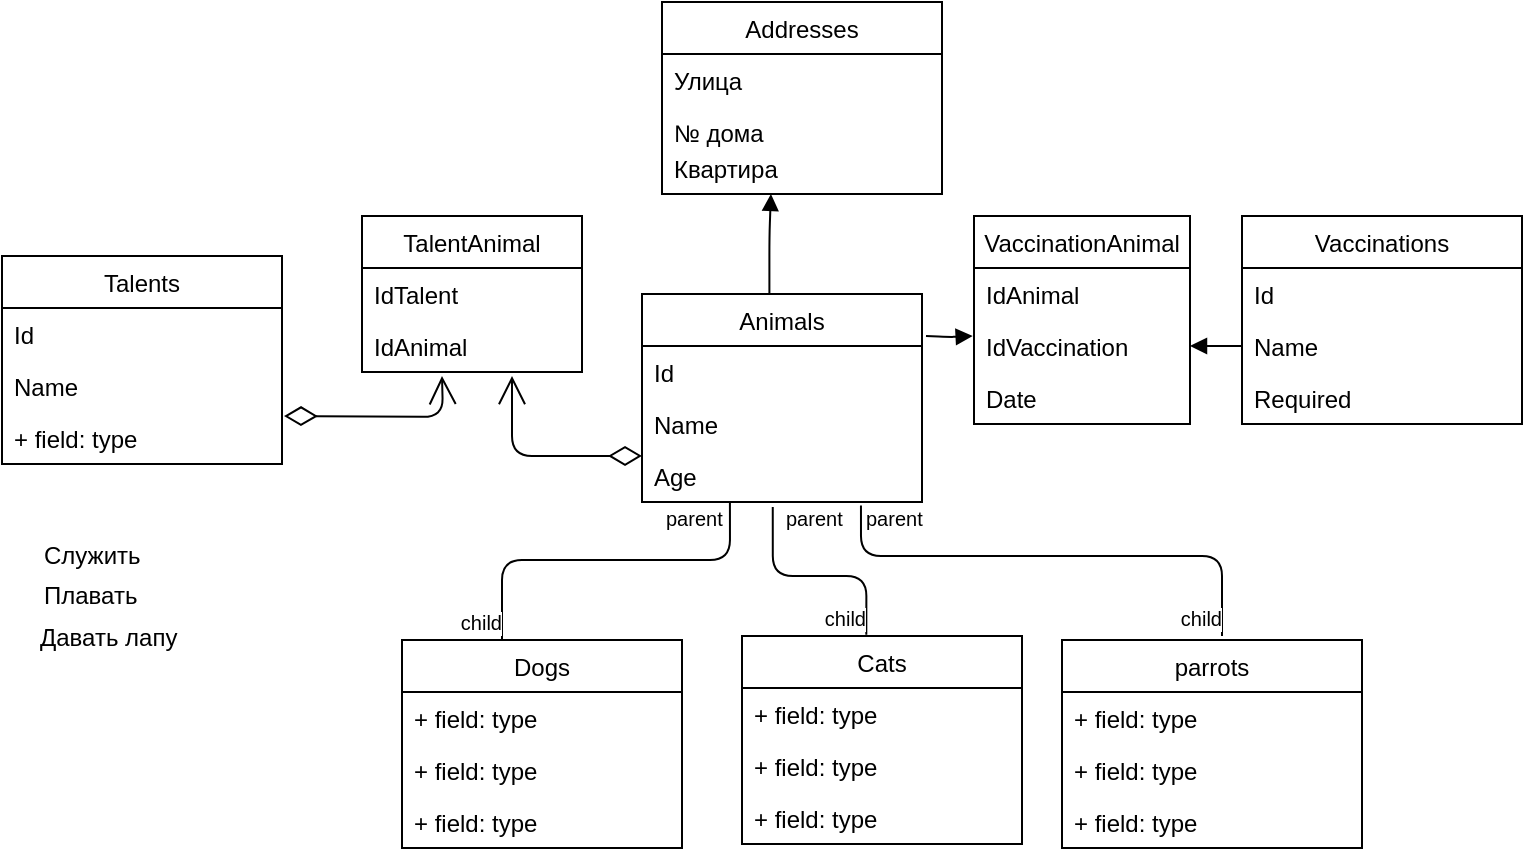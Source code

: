 <mxfile version="12.1.3" pages="1"><diagram id="3Goa8202oxVPjPTpryHJ" name="Page-1"><mxGraphModel dx="1283" dy="409" grid="1" gridSize="10" guides="1" tooltips="1" connect="1" arrows="1" fold="1" page="1" pageScale="1" pageWidth="827" pageHeight="1169" math="0" shadow="0"><root><mxCell id="0"/><mxCell id="1" parent="0"/><mxCell id="BOX88C8g9hSN8i8dr5-4-1" value="Animals" style="swimlane;fontStyle=0;childLayout=stackLayout;horizontal=1;startSize=26;fillColor=none;horizontalStack=0;resizeParent=1;resizeParentMax=0;resizeLast=0;collapsible=1;marginBottom=0;" vertex="1" parent="1"><mxGeometry x="360" y="189" width="140" height="104" as="geometry"/></mxCell><mxCell id="BOX88C8g9hSN8i8dr5-4-2" value="Id" style="text;strokeColor=none;fillColor=none;align=left;verticalAlign=top;spacingLeft=4;spacingRight=4;overflow=hidden;rotatable=0;points=[[0,0.5],[1,0.5]];portConstraint=eastwest;" vertex="1" parent="BOX88C8g9hSN8i8dr5-4-1"><mxGeometry y="26" width="140" height="26" as="geometry"/></mxCell><mxCell id="BOX88C8g9hSN8i8dr5-4-3" value="Name" style="text;strokeColor=none;fillColor=none;align=left;verticalAlign=top;spacingLeft=4;spacingRight=4;overflow=hidden;rotatable=0;points=[[0,0.5],[1,0.5]];portConstraint=eastwest;" vertex="1" parent="BOX88C8g9hSN8i8dr5-4-1"><mxGeometry y="52" width="140" height="26" as="geometry"/></mxCell><mxCell id="BOX88C8g9hSN8i8dr5-4-4" value="Age" style="text;strokeColor=none;fillColor=none;align=left;verticalAlign=top;spacingLeft=4;spacingRight=4;overflow=hidden;rotatable=0;points=[[0,0.5],[1,0.5]];portConstraint=eastwest;" vertex="1" parent="BOX88C8g9hSN8i8dr5-4-1"><mxGeometry y="78" width="140" height="26" as="geometry"/></mxCell><mxCell id="BOX88C8g9hSN8i8dr5-4-5" value="Talents" style="swimlane;fontStyle=0;childLayout=stackLayout;horizontal=1;startSize=26;fillColor=none;horizontalStack=0;resizeParent=1;resizeParentMax=0;resizeLast=0;collapsible=1;marginBottom=0;" vertex="1" parent="1"><mxGeometry x="40" y="170" width="140" height="104" as="geometry"/></mxCell><mxCell id="BOX88C8g9hSN8i8dr5-4-6" value="Id" style="text;strokeColor=none;fillColor=none;align=left;verticalAlign=top;spacingLeft=4;spacingRight=4;overflow=hidden;rotatable=0;points=[[0,0.5],[1,0.5]];portConstraint=eastwest;" vertex="1" parent="BOX88C8g9hSN8i8dr5-4-5"><mxGeometry y="26" width="140" height="26" as="geometry"/></mxCell><mxCell id="BOX88C8g9hSN8i8dr5-4-7" value="Name" style="text;strokeColor=none;fillColor=none;align=left;verticalAlign=top;spacingLeft=4;spacingRight=4;overflow=hidden;rotatable=0;points=[[0,0.5],[1,0.5]];portConstraint=eastwest;" vertex="1" parent="BOX88C8g9hSN8i8dr5-4-5"><mxGeometry y="52" width="140" height="26" as="geometry"/></mxCell><mxCell id="BOX88C8g9hSN8i8dr5-4-8" value="+ field: type" style="text;strokeColor=none;fillColor=none;align=left;verticalAlign=top;spacingLeft=4;spacingRight=4;overflow=hidden;rotatable=0;points=[[0,0.5],[1,0.5]];portConstraint=eastwest;" vertex="1" parent="BOX88C8g9hSN8i8dr5-4-5"><mxGeometry y="78" width="140" height="26" as="geometry"/></mxCell><mxCell id="BOX88C8g9hSN8i8dr5-4-9" value="Dogs" style="swimlane;fontStyle=0;childLayout=stackLayout;horizontal=1;startSize=26;fillColor=none;horizontalStack=0;resizeParent=1;resizeParentMax=0;resizeLast=0;collapsible=1;marginBottom=0;" vertex="1" parent="1"><mxGeometry x="240" y="362" width="140" height="104" as="geometry"/></mxCell><mxCell id="BOX88C8g9hSN8i8dr5-4-10" value="+ field: type" style="text;strokeColor=none;fillColor=none;align=left;verticalAlign=top;spacingLeft=4;spacingRight=4;overflow=hidden;rotatable=0;points=[[0,0.5],[1,0.5]];portConstraint=eastwest;" vertex="1" parent="BOX88C8g9hSN8i8dr5-4-9"><mxGeometry y="26" width="140" height="26" as="geometry"/></mxCell><mxCell id="BOX88C8g9hSN8i8dr5-4-11" value="+ field: type" style="text;strokeColor=none;fillColor=none;align=left;verticalAlign=top;spacingLeft=4;spacingRight=4;overflow=hidden;rotatable=0;points=[[0,0.5],[1,0.5]];portConstraint=eastwest;" vertex="1" parent="BOX88C8g9hSN8i8dr5-4-9"><mxGeometry y="52" width="140" height="26" as="geometry"/></mxCell><mxCell id="BOX88C8g9hSN8i8dr5-4-12" value="+ field: type" style="text;strokeColor=none;fillColor=none;align=left;verticalAlign=top;spacingLeft=4;spacingRight=4;overflow=hidden;rotatable=0;points=[[0,0.5],[1,0.5]];portConstraint=eastwest;" vertex="1" parent="BOX88C8g9hSN8i8dr5-4-9"><mxGeometry y="78" width="140" height="26" as="geometry"/></mxCell><mxCell id="BOX88C8g9hSN8i8dr5-4-13" value="Cats" style="swimlane;fontStyle=0;childLayout=stackLayout;horizontal=1;startSize=26;fillColor=none;horizontalStack=0;resizeParent=1;resizeParentMax=0;resizeLast=0;collapsible=1;marginBottom=0;" vertex="1" parent="1"><mxGeometry x="410" y="360" width="140" height="104" as="geometry"/></mxCell><mxCell id="BOX88C8g9hSN8i8dr5-4-14" value="+ field: type" style="text;strokeColor=none;fillColor=none;align=left;verticalAlign=top;spacingLeft=4;spacingRight=4;overflow=hidden;rotatable=0;points=[[0,0.5],[1,0.5]];portConstraint=eastwest;" vertex="1" parent="BOX88C8g9hSN8i8dr5-4-13"><mxGeometry y="26" width="140" height="26" as="geometry"/></mxCell><mxCell id="BOX88C8g9hSN8i8dr5-4-15" value="+ field: type" style="text;strokeColor=none;fillColor=none;align=left;verticalAlign=top;spacingLeft=4;spacingRight=4;overflow=hidden;rotatable=0;points=[[0,0.5],[1,0.5]];portConstraint=eastwest;" vertex="1" parent="BOX88C8g9hSN8i8dr5-4-13"><mxGeometry y="52" width="140" height="26" as="geometry"/></mxCell><mxCell id="BOX88C8g9hSN8i8dr5-4-16" value="+ field: type" style="text;strokeColor=none;fillColor=none;align=left;verticalAlign=top;spacingLeft=4;spacingRight=4;overflow=hidden;rotatable=0;points=[[0,0.5],[1,0.5]];portConstraint=eastwest;" vertex="1" parent="BOX88C8g9hSN8i8dr5-4-13"><mxGeometry y="78" width="140" height="26" as="geometry"/></mxCell><mxCell id="BOX88C8g9hSN8i8dr5-4-17" value="parrots" style="swimlane;fontStyle=0;childLayout=stackLayout;horizontal=1;startSize=26;fillColor=none;horizontalStack=0;resizeParent=1;resizeParentMax=0;resizeLast=0;collapsible=1;marginBottom=0;" vertex="1" parent="1"><mxGeometry x="570" y="362" width="150" height="104" as="geometry"/></mxCell><mxCell id="BOX88C8g9hSN8i8dr5-4-18" value="+ field: type" style="text;strokeColor=none;fillColor=none;align=left;verticalAlign=top;spacingLeft=4;spacingRight=4;overflow=hidden;rotatable=0;points=[[0,0.5],[1,0.5]];portConstraint=eastwest;" vertex="1" parent="BOX88C8g9hSN8i8dr5-4-17"><mxGeometry y="26" width="150" height="26" as="geometry"/></mxCell><mxCell id="BOX88C8g9hSN8i8dr5-4-19" value="+ field: type" style="text;strokeColor=none;fillColor=none;align=left;verticalAlign=top;spacingLeft=4;spacingRight=4;overflow=hidden;rotatable=0;points=[[0,0.5],[1,0.5]];portConstraint=eastwest;" vertex="1" parent="BOX88C8g9hSN8i8dr5-4-17"><mxGeometry y="52" width="150" height="26" as="geometry"/></mxCell><mxCell id="BOX88C8g9hSN8i8dr5-4-20" value="+ field: type" style="text;strokeColor=none;fillColor=none;align=left;verticalAlign=top;spacingLeft=4;spacingRight=4;overflow=hidden;rotatable=0;points=[[0,0.5],[1,0.5]];portConstraint=eastwest;" vertex="1" parent="BOX88C8g9hSN8i8dr5-4-17"><mxGeometry y="78" width="150" height="26" as="geometry"/></mxCell><mxCell id="BOX88C8g9hSN8i8dr5-4-21" value="Addresses" style="swimlane;fontStyle=0;childLayout=stackLayout;horizontal=1;startSize=26;fillColor=none;horizontalStack=0;resizeParent=1;resizeParentMax=0;resizeLast=0;collapsible=1;marginBottom=0;" vertex="1" parent="1"><mxGeometry x="370" y="43" width="140" height="96" as="geometry"/></mxCell><mxCell id="BOX88C8g9hSN8i8dr5-4-22" value="Улица" style="text;strokeColor=none;fillColor=none;align=left;verticalAlign=top;spacingLeft=4;spacingRight=4;overflow=hidden;rotatable=0;points=[[0,0.5],[1,0.5]];portConstraint=eastwest;" vertex="1" parent="BOX88C8g9hSN8i8dr5-4-21"><mxGeometry y="26" width="140" height="26" as="geometry"/></mxCell><mxCell id="BOX88C8g9hSN8i8dr5-4-23" value="№ дома" style="text;strokeColor=none;fillColor=none;align=left;verticalAlign=top;spacingLeft=4;spacingRight=4;overflow=hidden;rotatable=0;points=[[0,0.5],[1,0.5]];portConstraint=eastwest;" vertex="1" parent="BOX88C8g9hSN8i8dr5-4-21"><mxGeometry y="52" width="140" height="18" as="geometry"/></mxCell><mxCell id="BOX88C8g9hSN8i8dr5-4-82" value="Квартира" style="text;strokeColor=none;fillColor=none;align=left;verticalAlign=top;spacingLeft=4;spacingRight=4;overflow=hidden;rotatable=0;points=[[0,0.5],[1,0.5]];portConstraint=eastwest;" vertex="1" parent="BOX88C8g9hSN8i8dr5-4-21"><mxGeometry y="70" width="140" height="26" as="geometry"/></mxCell><mxCell id="BOX88C8g9hSN8i8dr5-4-25" value="VaccinationAnimal" style="swimlane;fontStyle=0;childLayout=stackLayout;horizontal=1;startSize=26;fillColor=none;horizontalStack=0;resizeParent=1;resizeParentMax=0;resizeLast=0;collapsible=1;marginBottom=0;" vertex="1" parent="1"><mxGeometry x="526" y="150" width="108" height="104" as="geometry"/></mxCell><mxCell id="BOX88C8g9hSN8i8dr5-4-26" value="IdAnimal" style="text;strokeColor=none;fillColor=none;align=left;verticalAlign=top;spacingLeft=4;spacingRight=4;overflow=hidden;rotatable=0;points=[[0,0.5],[1,0.5]];portConstraint=eastwest;" vertex="1" parent="BOX88C8g9hSN8i8dr5-4-25"><mxGeometry y="26" width="108" height="26" as="geometry"/></mxCell><mxCell id="BOX88C8g9hSN8i8dr5-4-27" value="IdVaccination" style="text;strokeColor=none;fillColor=none;align=left;verticalAlign=top;spacingLeft=4;spacingRight=4;overflow=hidden;rotatable=0;points=[[0,0.5],[1,0.5]];portConstraint=eastwest;" vertex="1" parent="BOX88C8g9hSN8i8dr5-4-25"><mxGeometry y="52" width="108" height="26" as="geometry"/></mxCell><mxCell id="BOX88C8g9hSN8i8dr5-4-88" value="Date" style="text;strokeColor=none;fillColor=none;align=left;verticalAlign=top;spacingLeft=4;spacingRight=4;overflow=hidden;rotatable=0;points=[[0,0.5],[1,0.5]];portConstraint=eastwest;" vertex="1" parent="BOX88C8g9hSN8i8dr5-4-25"><mxGeometry y="78" width="108" height="26" as="geometry"/></mxCell><mxCell id="BOX88C8g9hSN8i8dr5-4-33" value="TalentAnimal" style="swimlane;fontStyle=0;childLayout=stackLayout;horizontal=1;startSize=26;fillColor=none;horizontalStack=0;resizeParent=1;resizeParentMax=0;resizeLast=0;collapsible=1;marginBottom=0;" vertex="1" parent="1"><mxGeometry x="220" y="150" width="110" height="78" as="geometry"/></mxCell><mxCell id="BOX88C8g9hSN8i8dr5-4-35" value="IdTalent" style="text;strokeColor=none;fillColor=none;align=left;verticalAlign=top;spacingLeft=4;spacingRight=4;overflow=hidden;rotatable=0;points=[[0,0.5],[1,0.5]];portConstraint=eastwest;" vertex="1" parent="BOX88C8g9hSN8i8dr5-4-33"><mxGeometry y="26" width="110" height="26" as="geometry"/></mxCell><mxCell id="BOX88C8g9hSN8i8dr5-4-87" value="IdAnimal" style="text;strokeColor=none;fillColor=none;align=left;verticalAlign=top;spacingLeft=4;spacingRight=4;overflow=hidden;rotatable=0;points=[[0,0.5],[1,0.5]];portConstraint=eastwest;" vertex="1" parent="BOX88C8g9hSN8i8dr5-4-33"><mxGeometry y="52" width="110" height="26" as="geometry"/></mxCell><mxCell id="BOX88C8g9hSN8i8dr5-4-37" value="Vaccinations" style="swimlane;fontStyle=0;childLayout=stackLayout;horizontal=1;startSize=26;fillColor=none;horizontalStack=0;resizeParent=1;resizeParentMax=0;resizeLast=0;collapsible=1;marginBottom=0;" vertex="1" parent="1"><mxGeometry x="660" y="150" width="140" height="104" as="geometry"/></mxCell><mxCell id="BOX88C8g9hSN8i8dr5-4-38" value="Id" style="text;strokeColor=none;fillColor=none;align=left;verticalAlign=top;spacingLeft=4;spacingRight=4;overflow=hidden;rotatable=0;points=[[0,0.5],[1,0.5]];portConstraint=eastwest;" vertex="1" parent="BOX88C8g9hSN8i8dr5-4-37"><mxGeometry y="26" width="140" height="26" as="geometry"/></mxCell><mxCell id="BOX88C8g9hSN8i8dr5-4-39" value="Name" style="text;strokeColor=none;fillColor=none;align=left;verticalAlign=top;spacingLeft=4;spacingRight=4;overflow=hidden;rotatable=0;points=[[0,0.5],[1,0.5]];portConstraint=eastwest;" vertex="1" parent="BOX88C8g9hSN8i8dr5-4-37"><mxGeometry y="52" width="140" height="26" as="geometry"/></mxCell><mxCell id="BOX88C8g9hSN8i8dr5-4-40" value="Required" style="text;strokeColor=none;fillColor=none;align=left;verticalAlign=top;spacingLeft=4;spacingRight=4;overflow=hidden;rotatable=0;points=[[0,0.5],[1,0.5]];portConstraint=eastwest;" vertex="1" parent="BOX88C8g9hSN8i8dr5-4-37"><mxGeometry y="78" width="140" height="26" as="geometry"/></mxCell><mxCell id="BOX88C8g9hSN8i8dr5-4-47" value="" style="endArrow=none;html=1;edgeStyle=orthogonalEdgeStyle;entryX=0.444;entryY=-0.006;entryDx=0;entryDy=0;entryPerimeter=0;exitX=0.467;exitY=1.095;exitDx=0;exitDy=0;exitPerimeter=0;" edge="1" parent="1" source="BOX88C8g9hSN8i8dr5-4-4" target="BOX88C8g9hSN8i8dr5-4-13"><mxGeometry relative="1" as="geometry"><mxPoint x="426.069" y="305.828" as="sourcePoint"/><mxPoint x="470" y="390" as="targetPoint"/><Array as="points"><mxPoint x="425" y="330"/><mxPoint x="472" y="330"/></Array></mxGeometry></mxCell><mxCell id="BOX88C8g9hSN8i8dr5-4-48" value="parent" style="resizable=0;html=1;align=left;verticalAlign=bottom;labelBackgroundColor=#ffffff;fontSize=10;" connectable="0" vertex="1" parent="BOX88C8g9hSN8i8dr5-4-47"><mxGeometry x="-1" relative="1" as="geometry"><mxPoint x="4.5" y="14.5" as="offset"/></mxGeometry></mxCell><mxCell id="BOX88C8g9hSN8i8dr5-4-49" value="child" style="resizable=0;html=1;align=right;verticalAlign=bottom;labelBackgroundColor=#ffffff;fontSize=10;" connectable="0" vertex="1" parent="BOX88C8g9hSN8i8dr5-4-47"><mxGeometry x="1" relative="1" as="geometry"/></mxCell><mxCell id="BOX88C8g9hSN8i8dr5-4-50" value="" style="endArrow=none;html=1;edgeStyle=orthogonalEdgeStyle;exitX=0.314;exitY=1.016;exitDx=0;exitDy=0;exitPerimeter=0;" edge="1" parent="1" source="BOX88C8g9hSN8i8dr5-4-4"><mxGeometry relative="1" as="geometry"><mxPoint x="404.69" y="307.207" as="sourcePoint"/><mxPoint x="290" y="362" as="targetPoint"/><Array as="points"><mxPoint x="404" y="322"/><mxPoint x="290" y="322"/></Array></mxGeometry></mxCell><mxCell id="BOX88C8g9hSN8i8dr5-4-51" value="parent" style="resizable=0;html=1;align=left;verticalAlign=bottom;labelBackgroundColor=#ffffff;fontSize=10;" connectable="0" vertex="1" parent="BOX88C8g9hSN8i8dr5-4-50"><mxGeometry x="-1" relative="1" as="geometry"><mxPoint x="-34" y="16.5" as="offset"/></mxGeometry></mxCell><mxCell id="BOX88C8g9hSN8i8dr5-4-52" value="child" style="resizable=0;html=1;align=right;verticalAlign=bottom;labelBackgroundColor=#ffffff;fontSize=10;" connectable="0" vertex="1" parent="BOX88C8g9hSN8i8dr5-4-50"><mxGeometry x="1" relative="1" as="geometry"/></mxCell><mxCell id="BOX88C8g9hSN8i8dr5-4-55" value="" style="endArrow=none;html=1;edgeStyle=orthogonalEdgeStyle;exitX=0.782;exitY=1.069;exitDx=0;exitDy=0;exitPerimeter=0;" edge="1" parent="1" source="BOX88C8g9hSN8i8dr5-4-4"><mxGeometry relative="1" as="geometry"><mxPoint x="476.414" y="305.828" as="sourcePoint"/><mxPoint x="650" y="360" as="targetPoint"/><Array as="points"><mxPoint x="470" y="320"/><mxPoint x="650" y="320"/></Array></mxGeometry></mxCell><mxCell id="BOX88C8g9hSN8i8dr5-4-56" value="parent" style="resizable=0;html=1;align=left;verticalAlign=bottom;labelBackgroundColor=#ffffff;fontSize=10;" connectable="0" vertex="1" parent="BOX88C8g9hSN8i8dr5-4-55"><mxGeometry x="-1" relative="1" as="geometry"><mxPoint x="0.5" y="15" as="offset"/></mxGeometry></mxCell><mxCell id="BOX88C8g9hSN8i8dr5-4-57" value="child" style="resizable=0;html=1;align=right;verticalAlign=bottom;labelBackgroundColor=#ffffff;fontSize=10;" connectable="0" vertex="1" parent="BOX88C8g9hSN8i8dr5-4-55"><mxGeometry x="1" relative="1" as="geometry"/></mxCell><mxCell id="BOX88C8g9hSN8i8dr5-4-58" value="" style="endArrow=open;html=1;endSize=12;startArrow=diamondThin;startSize=14;startFill=0;edgeStyle=orthogonalEdgeStyle;" edge="1" parent="1"><mxGeometry x="1" y="67" relative="1" as="geometry"><mxPoint x="181" y="250" as="sourcePoint"/><mxPoint x="260" y="230" as="targetPoint"/><mxPoint x="60" y="37" as="offset"/></mxGeometry></mxCell><mxCell id="BOX88C8g9hSN8i8dr5-4-59" value="" style="resizable=0;html=1;align=left;verticalAlign=top;labelBackgroundColor=#ffffff;fontSize=10;" connectable="0" vertex="1" parent="BOX88C8g9hSN8i8dr5-4-58"><mxGeometry x="-1" relative="1" as="geometry"/></mxCell><mxCell id="BOX88C8g9hSN8i8dr5-4-60" value="" style="resizable=0;html=1;align=right;verticalAlign=top;labelBackgroundColor=#ffffff;fontSize=10;" connectable="0" vertex="1" parent="BOX88C8g9hSN8i8dr5-4-58"><mxGeometry x="1" relative="1" as="geometry"/></mxCell><mxCell id="BOX88C8g9hSN8i8dr5-4-64" value="" style="endArrow=block;endFill=1;html=1;edgeStyle=orthogonalEdgeStyle;align=left;verticalAlign=top;entryX=-0.006;entryY=0.306;entryDx=0;entryDy=0;entryPerimeter=0;" edge="1" parent="1" target="BOX88C8g9hSN8i8dr5-4-27"><mxGeometry x="-1" relative="1" as="geometry"><mxPoint x="502" y="210" as="sourcePoint"/><mxPoint x="520" y="210" as="targetPoint"/><Array as="points"/></mxGeometry></mxCell><mxCell id="BOX88C8g9hSN8i8dr5-4-69" value="" style="endArrow=block;endFill=1;html=1;edgeStyle=orthogonalEdgeStyle;align=left;verticalAlign=top;entryX=1;entryY=0.5;entryDx=0;entryDy=0;exitX=0;exitY=0.5;exitDx=0;exitDy=0;" edge="1" parent="1" source="BOX88C8g9hSN8i8dr5-4-39" target="BOX88C8g9hSN8i8dr5-4-27"><mxGeometry x="-1" relative="1" as="geometry"><mxPoint x="90.0" y="330" as="sourcePoint"/><mxPoint x="110.0" y="330" as="targetPoint"/></mxGeometry></mxCell><mxCell id="BOX88C8g9hSN8i8dr5-4-70" value="" style="resizable=0;html=1;align=left;verticalAlign=bottom;labelBackgroundColor=#ffffff;fontSize=10;" connectable="0" vertex="1" parent="BOX88C8g9hSN8i8dr5-4-69"><mxGeometry x="-1" relative="1" as="geometry"/></mxCell><mxCell id="BOX88C8g9hSN8i8dr5-4-71" value="" style="endArrow=block;endFill=1;html=1;edgeStyle=orthogonalEdgeStyle;align=left;verticalAlign=top;entryX=0.389;entryY=0.999;entryDx=0;entryDy=0;entryPerimeter=0;exitX=0.455;exitY=-0.005;exitDx=0;exitDy=0;exitPerimeter=0;" edge="1" parent="1" source="BOX88C8g9hSN8i8dr5-4-1" target="BOX88C8g9hSN8i8dr5-4-82"><mxGeometry x="-1" relative="1" as="geometry"><mxPoint x="400" y="180" as="sourcePoint"/><mxPoint x="440" y="140" as="targetPoint"/><Array as="points"><mxPoint x="424" y="160"/><mxPoint x="424" y="160"/></Array></mxGeometry></mxCell><mxCell id="BOX88C8g9hSN8i8dr5-4-72" value="" style="resizable=0;html=1;align=left;verticalAlign=bottom;labelBackgroundColor=#ffffff;fontSize=10;" connectable="0" vertex="1" parent="BOX88C8g9hSN8i8dr5-4-71"><mxGeometry x="-1" relative="1" as="geometry"/></mxCell><mxCell id="BOX88C8g9hSN8i8dr5-4-77" value="" style="endArrow=open;html=1;endSize=12;startArrow=diamondThin;startSize=14;startFill=0;edgeStyle=orthogonalEdgeStyle;exitX=0;exitY=0.115;exitDx=0;exitDy=0;exitPerimeter=0;" edge="1" parent="1" source="BOX88C8g9hSN8i8dr5-4-4"><mxGeometry x="1" y="67" relative="1" as="geometry"><mxPoint x="191" y="260" as="sourcePoint"/><mxPoint x="295" y="230" as="targetPoint"/><mxPoint x="60" y="37" as="offset"/><Array as="points"><mxPoint x="295" y="270"/></Array></mxGeometry></mxCell><mxCell id="BOX88C8g9hSN8i8dr5-4-78" value="" style="resizable=0;html=1;align=left;verticalAlign=top;labelBackgroundColor=#ffffff;fontSize=10;" connectable="0" vertex="1" parent="BOX88C8g9hSN8i8dr5-4-77"><mxGeometry x="-1" relative="1" as="geometry"/></mxCell><mxCell id="BOX88C8g9hSN8i8dr5-4-79" value="" style="resizable=0;html=1;align=right;verticalAlign=top;labelBackgroundColor=#ffffff;fontSize=10;" connectable="0" vertex="1" parent="BOX88C8g9hSN8i8dr5-4-77"><mxGeometry x="1" relative="1" as="geometry"/></mxCell><mxCell id="BOX88C8g9hSN8i8dr5-4-83" value="Служить" style="text;html=1;resizable=0;points=[];autosize=1;align=left;verticalAlign=top;spacingTop=-4;" vertex="1" parent="1"><mxGeometry x="59" y="310" width="60" height="20" as="geometry"/></mxCell><mxCell id="BOX88C8g9hSN8i8dr5-4-84" value="&lt;span style=&quot;font-family: &amp;#34;helvetica&amp;#34; , &amp;#34;arial&amp;#34; , sans-serif ; font-size: 0px&quot;&gt;%3CmxGraphModel%3E%3Croot%3E%3CmxCell%20id%3D%220%22%2F%3E%3CmxCell%20id%3D%221%22%20parent%3D%220%22%2F%3E%3CmxCell%20id%3D%222%22%20value%3D%22%D0%9F%D0%BB%D0%B0%D0%B2%D0%B0%D1%82%D1%8C%22%20style%3D%22text%3BstrokeColor%3Dnone%3BfillColor%3Dnone%3Balign%3Dleft%3BverticalAlign%3Dtop%3BspacingLeft%3D4%3BspacingRight%3D4%3Boverflow%3Dhidden%3Brotatable%3D0%3Bpoints%3D%5B%5B0%2C0.5%5D%2C%5B1%2C0.5%5D%5D%3BportConstraint%3Deastwest%3B%22%20vertex%3D%221%22%20parent%3D%221%22%3E%3CmxGeometry%20x%3D%2240%22%20y%3D%22222%22%20width%3D%22140%22%20height%3D%2226%22%20as%3D%22geometry%22%2F%3E%3C%2FmxCell%3E%3C%2Froot%3E%3C%2FmxGraphModel%3E&lt;/span&gt;" style="text;html=1;resizable=0;points=[];autosize=1;align=left;verticalAlign=top;spacingTop=-4;" vertex="1" parent="1"><mxGeometry x="122" y="91" width="20" height="20" as="geometry"/></mxCell><mxCell id="BOX88C8g9hSN8i8dr5-4-85" value="Плавать" style="text;html=1;resizable=0;points=[];autosize=1;align=left;verticalAlign=top;spacingTop=-4;" vertex="1" parent="1"><mxGeometry x="59" y="330" width="60" height="20" as="geometry"/></mxCell><mxCell id="BOX88C8g9hSN8i8dr5-4-89" value="Давать лапу" style="text;html=1;" vertex="1" parent="1"><mxGeometry x="57" y="347" width="70" height="30" as="geometry"/></mxCell></root></mxGraphModel></diagram></mxfile>
